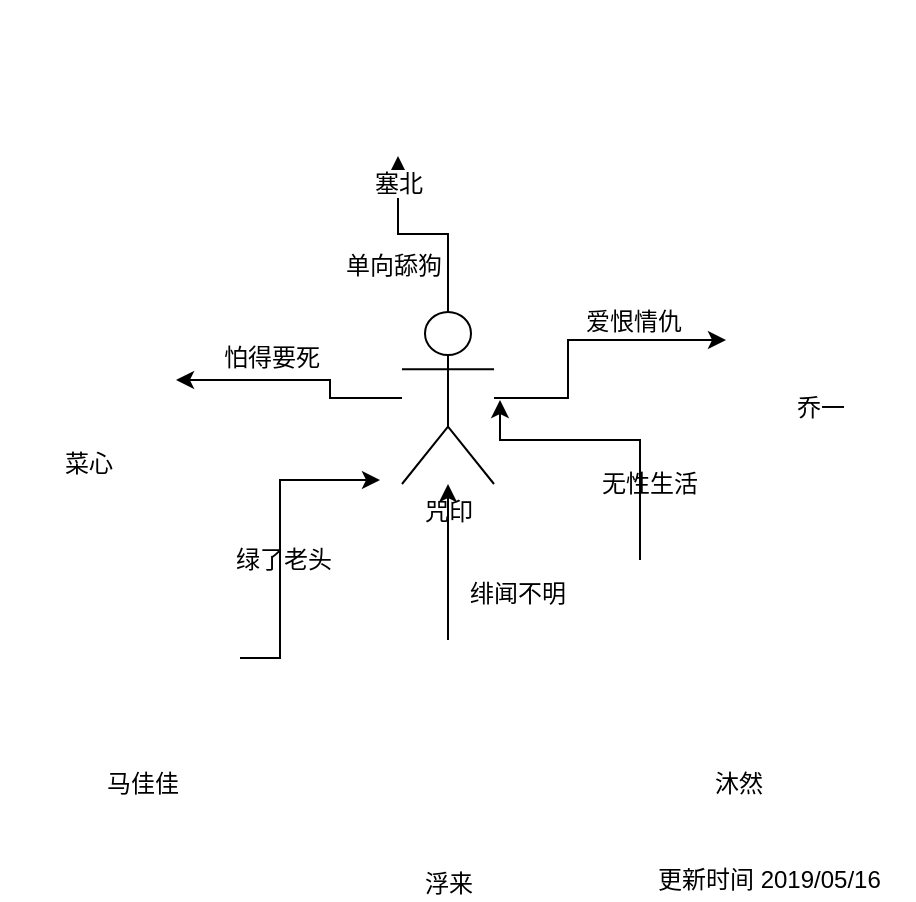 <mxfile version="10.6.7" type="github"><diagram id="jhXm2j5aM35_3B89kgp3" name="Page-1"><mxGraphModel dx="733" dy="840" grid="1" gridSize="10" guides="1" tooltips="1" connect="1" arrows="1" fold="1" page="1" pageScale="1" pageWidth="850" pageHeight="1100" math="0" shadow="0"><root><mxCell id="0"/><mxCell id="1" parent="0"/><mxCell id="QUViz1mou80AKUcy7BOB-11" value="" style="edgeStyle=orthogonalEdgeStyle;rounded=0;orthogonalLoop=1;jettySize=auto;html=1;" edge="1" parent="1" source="QUViz1mou80AKUcy7BOB-1" target="QUViz1mou80AKUcy7BOB-3"><mxGeometry relative="1" as="geometry"/></mxCell><mxCell id="QUViz1mou80AKUcy7BOB-13" value="" style="edgeStyle=orthogonalEdgeStyle;rounded=0;orthogonalLoop=1;jettySize=auto;html=1;" edge="1" parent="1" source="QUViz1mou80AKUcy7BOB-1" target="QUViz1mou80AKUcy7BOB-6"><mxGeometry relative="1" as="geometry"><Array as="points"><mxPoint x="225" y="409"/><mxPoint x="225" y="400"/></Array></mxGeometry></mxCell><mxCell id="QUViz1mou80AKUcy7BOB-15" value="" style="edgeStyle=orthogonalEdgeStyle;rounded=0;orthogonalLoop=1;jettySize=auto;html=1;" edge="1" parent="1" source="QUViz1mou80AKUcy7BOB-1" target="QUViz1mou80AKUcy7BOB-4"><mxGeometry relative="1" as="geometry"><Array as="points"><mxPoint x="344" y="409"/><mxPoint x="344" y="380"/></Array></mxGeometry></mxCell><mxCell id="QUViz1mou80AKUcy7BOB-1" value="咒印" style="shape=umlActor;verticalLabelPosition=bottom;labelBackgroundColor=#ffffff;verticalAlign=top;html=1;outlineConnect=0;" vertex="1" parent="1"><mxGeometry x="261" y="366" width="46" height="86" as="geometry"/></mxCell><mxCell id="QUViz1mou80AKUcy7BOB-3" value="塞北" style="shape=image;html=1;verticalAlign=top;verticalLabelPosition=bottom;labelBackgroundColor=#ffffff;imageAspect=0;aspect=fixed;image=https://cdn0.iconfinder.com/data/icons/famous-character-vol-2-colored/48/JD-08-128.png" vertex="1" parent="1"><mxGeometry x="220" y="210" width="78" height="78" as="geometry"/></mxCell><mxCell id="QUViz1mou80AKUcy7BOB-4" value="乔一" style="shape=image;html=1;verticalAlign=top;verticalLabelPosition=bottom;labelBackgroundColor=#ffffff;imageAspect=0;aspect=fixed;image=https://cdn0.iconfinder.com/data/icons/famous-character-vol-2-colored/48/JD-12-128.png" vertex="1" parent="1"><mxGeometry x="423" y="306" width="94" height="94" as="geometry"/></mxCell><mxCell id="QUViz1mou80AKUcy7BOB-17" style="edgeStyle=orthogonalEdgeStyle;rounded=0;orthogonalLoop=1;jettySize=auto;html=1;" edge="1" parent="1" source="QUViz1mou80AKUcy7BOB-5"><mxGeometry relative="1" as="geometry"><mxPoint x="310" y="410" as="targetPoint"/><Array as="points"><mxPoint x="380" y="430"/><mxPoint x="310" y="430"/></Array></mxGeometry></mxCell><mxCell id="QUViz1mou80AKUcy7BOB-5" value="沐然" style="shape=image;html=1;verticalAlign=top;verticalLabelPosition=bottom;labelBackgroundColor=#ffffff;imageAspect=0;aspect=fixed;image=https://cdn0.iconfinder.com/data/icons/famous-character-vol-2-colored/48/JD-09-128.png" vertex="1" parent="1"><mxGeometry x="380" y="490" width="98" height="98" as="geometry"/></mxCell><mxCell id="QUViz1mou80AKUcy7BOB-6" value="菜心" style="shape=image;html=1;verticalAlign=top;verticalLabelPosition=bottom;labelBackgroundColor=#ffffff;imageAspect=0;aspect=fixed;image=https://cdn4.iconfinder.com/data/icons/famous-character-vol-2-flat/48/Avatar_Famous_Characters-09-128.png" vertex="1" parent="1"><mxGeometry x="60" y="340" width="88" height="88" as="geometry"/></mxCell><mxCell id="QUViz1mou80AKUcy7BOB-22" value="" style="edgeStyle=orthogonalEdgeStyle;rounded=0;orthogonalLoop=1;jettySize=auto;html=1;" edge="1" parent="1" source="QUViz1mou80AKUcy7BOB-7" target="QUViz1mou80AKUcy7BOB-1"><mxGeometry relative="1" as="geometry"/></mxCell><mxCell id="QUViz1mou80AKUcy7BOB-7" value="浮来" style="shape=image;html=1;verticalAlign=top;verticalLabelPosition=bottom;labelBackgroundColor=#ffffff;imageAspect=0;aspect=fixed;image=https://cdn4.iconfinder.com/data/icons/famous-character-vol-2-flat/48/Avatar_Famous_Characters-11-128.png" vertex="1" parent="1"><mxGeometry x="230" y="530" width="108" height="108" as="geometry"/></mxCell><mxCell id="QUViz1mou80AKUcy7BOB-20" value="" style="edgeStyle=orthogonalEdgeStyle;rounded=0;orthogonalLoop=1;jettySize=auto;html=1;" edge="1" parent="1" source="QUViz1mou80AKUcy7BOB-10"><mxGeometry relative="1" as="geometry"><mxPoint x="250" y="450" as="targetPoint"/><Array as="points"><mxPoint x="200" y="539"/><mxPoint x="200" y="450"/></Array></mxGeometry></mxCell><mxCell id="QUViz1mou80AKUcy7BOB-10" value="马佳佳" style="shape=image;html=1;verticalAlign=top;verticalLabelPosition=bottom;labelBackgroundColor=#ffffff;imageAspect=0;aspect=fixed;image=https://cdn4.iconfinder.com/data/icons/famous-character-vol-2-flat/48/Avatar_Famous_Characters-08-128.png" vertex="1" parent="1"><mxGeometry x="82" y="490" width="98" height="98" as="geometry"/></mxCell><mxCell id="QUViz1mou80AKUcy7BOB-12" value="单向舔狗" style="text;html=1;resizable=0;points=[];autosize=1;align=left;verticalAlign=top;spacingTop=-4;" vertex="1" parent="1"><mxGeometry x="231" y="333" width="60" height="20" as="geometry"/></mxCell><mxCell id="QUViz1mou80AKUcy7BOB-14" value="怕得要死" style="text;html=1;resizable=0;points=[];autosize=1;align=left;verticalAlign=top;spacingTop=-4;" vertex="1" parent="1"><mxGeometry x="170" y="379" width="60" height="20" as="geometry"/></mxCell><mxCell id="QUViz1mou80AKUcy7BOB-18" value="无性生活" style="text;html=1;strokeColor=none;fillColor=none;align=center;verticalAlign=middle;whiteSpace=wrap;rounded=0;" vertex="1" parent="1"><mxGeometry x="360" y="442" width="50" height="20" as="geometry"/></mxCell><mxCell id="QUViz1mou80AKUcy7BOB-21" value="绿了老头" style="text;html=1;resizable=0;points=[];autosize=1;align=left;verticalAlign=top;spacingTop=-4;" vertex="1" parent="1"><mxGeometry x="176" y="480" width="60" height="20" as="geometry"/></mxCell><mxCell id="QUViz1mou80AKUcy7BOB-23" value="绯闻不明" style="text;html=1;resizable=0;points=[];autosize=1;align=left;verticalAlign=top;spacingTop=-4;" vertex="1" parent="1"><mxGeometry x="293" y="497" width="60" height="20" as="geometry"/></mxCell><mxCell id="QUViz1mou80AKUcy7BOB-25" value="爱恨情仇" style="text;html=1;resizable=0;points=[];autosize=1;align=left;verticalAlign=top;spacingTop=-4;" vertex="1" parent="1"><mxGeometry x="351" y="361" width="60" height="20" as="geometry"/></mxCell><mxCell id="QUViz1mou80AKUcy7BOB-26" value="更新时间 2019/05/16" style="text;html=1;resizable=0;points=[];autosize=1;align=left;verticalAlign=top;spacingTop=-4;" vertex="1" parent="1"><mxGeometry x="387" y="640" width="130" height="20" as="geometry"/></mxCell></root></mxGraphModel></diagram></mxfile>